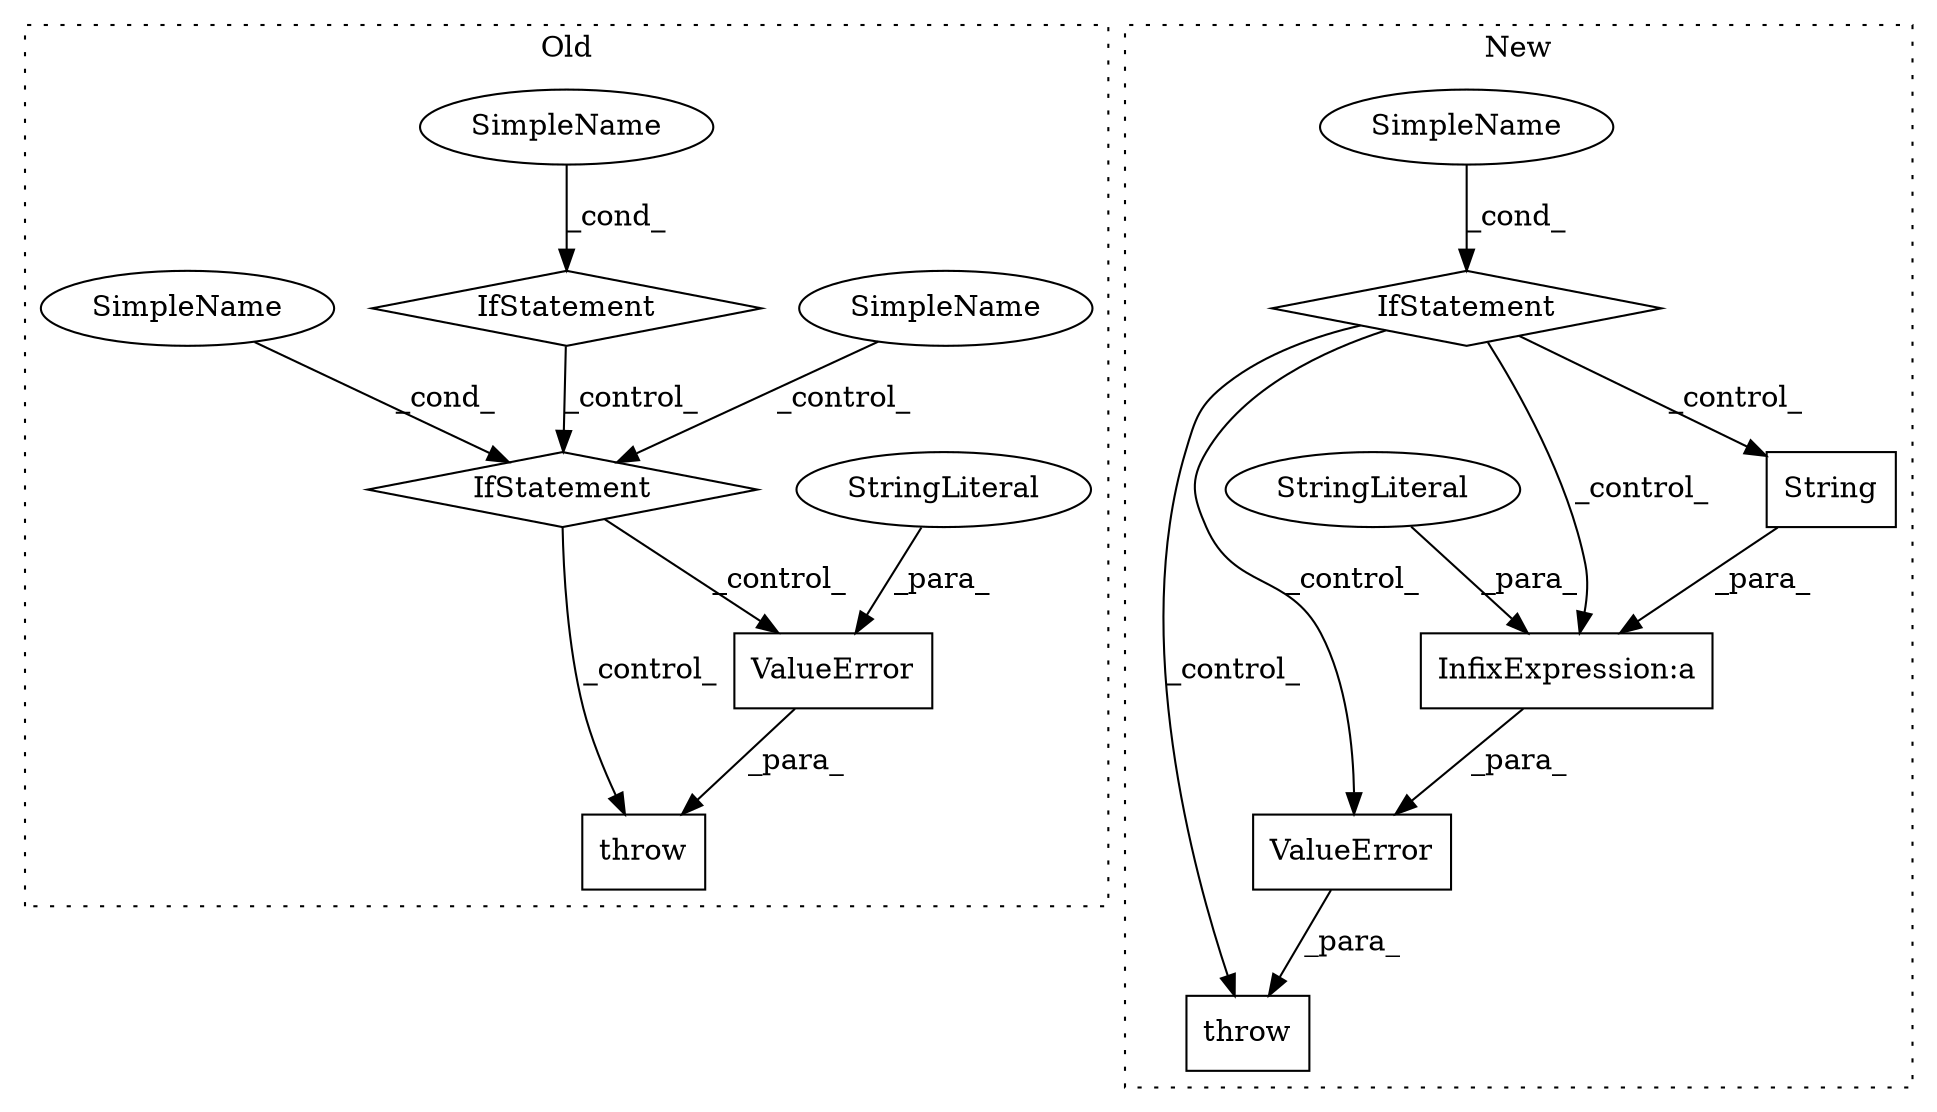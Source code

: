 digraph G {
subgraph cluster0 {
1 [label="throw" a="53" s="46564" l="6" shape="box"];
3 [label="ValueError" a="32" s="46570,46646" l="11,1" shape="box"];
4 [label="StringLiteral" a="45" s="46581" l="65" shape="ellipse"];
11 [label="SimpleName" a="42" s="" l="" shape="ellipse"];
12 [label="IfStatement" a="25" s="46262,46292" l="4,2" shape="diamond"];
13 [label="SimpleName" a="42" s="" l="" shape="ellipse"];
14 [label="SimpleName" a="42" s="" l="" shape="ellipse"];
15 [label="IfStatement" a="25" s="46490,46554" l="8,2" shape="diamond"];
label = "Old";
style="dotted";
}
subgraph cluster1 {
2 [label="throw" a="53" s="34280" l="6" shape="box"];
5 [label="InfixExpression:a" a="27" s="34565" l="3" shape="box"];
6 [label="StringLiteral" a="45" s="34297" l="268" shape="ellipse"];
7 [label="String" a="32" s="34568,34583" l="7,1" shape="box"];
8 [label="ValueError" a="32" s="34286,34584" l="11,1" shape="box"];
9 [label="IfStatement" a="25" s="33795,33826" l="4,2" shape="diamond"];
10 [label="SimpleName" a="42" s="" l="" shape="ellipse"];
label = "New";
style="dotted";
}
3 -> 1 [label="_para_"];
4 -> 3 [label="_para_"];
5 -> 8 [label="_para_"];
6 -> 5 [label="_para_"];
7 -> 5 [label="_para_"];
8 -> 2 [label="_para_"];
9 -> 2 [label="_control_"];
9 -> 5 [label="_control_"];
9 -> 8 [label="_control_"];
9 -> 7 [label="_control_"];
10 -> 9 [label="_cond_"];
11 -> 15 [label="_control_"];
12 -> 15 [label="_control_"];
13 -> 12 [label="_cond_"];
14 -> 15 [label="_cond_"];
15 -> 1 [label="_control_"];
15 -> 3 [label="_control_"];
}